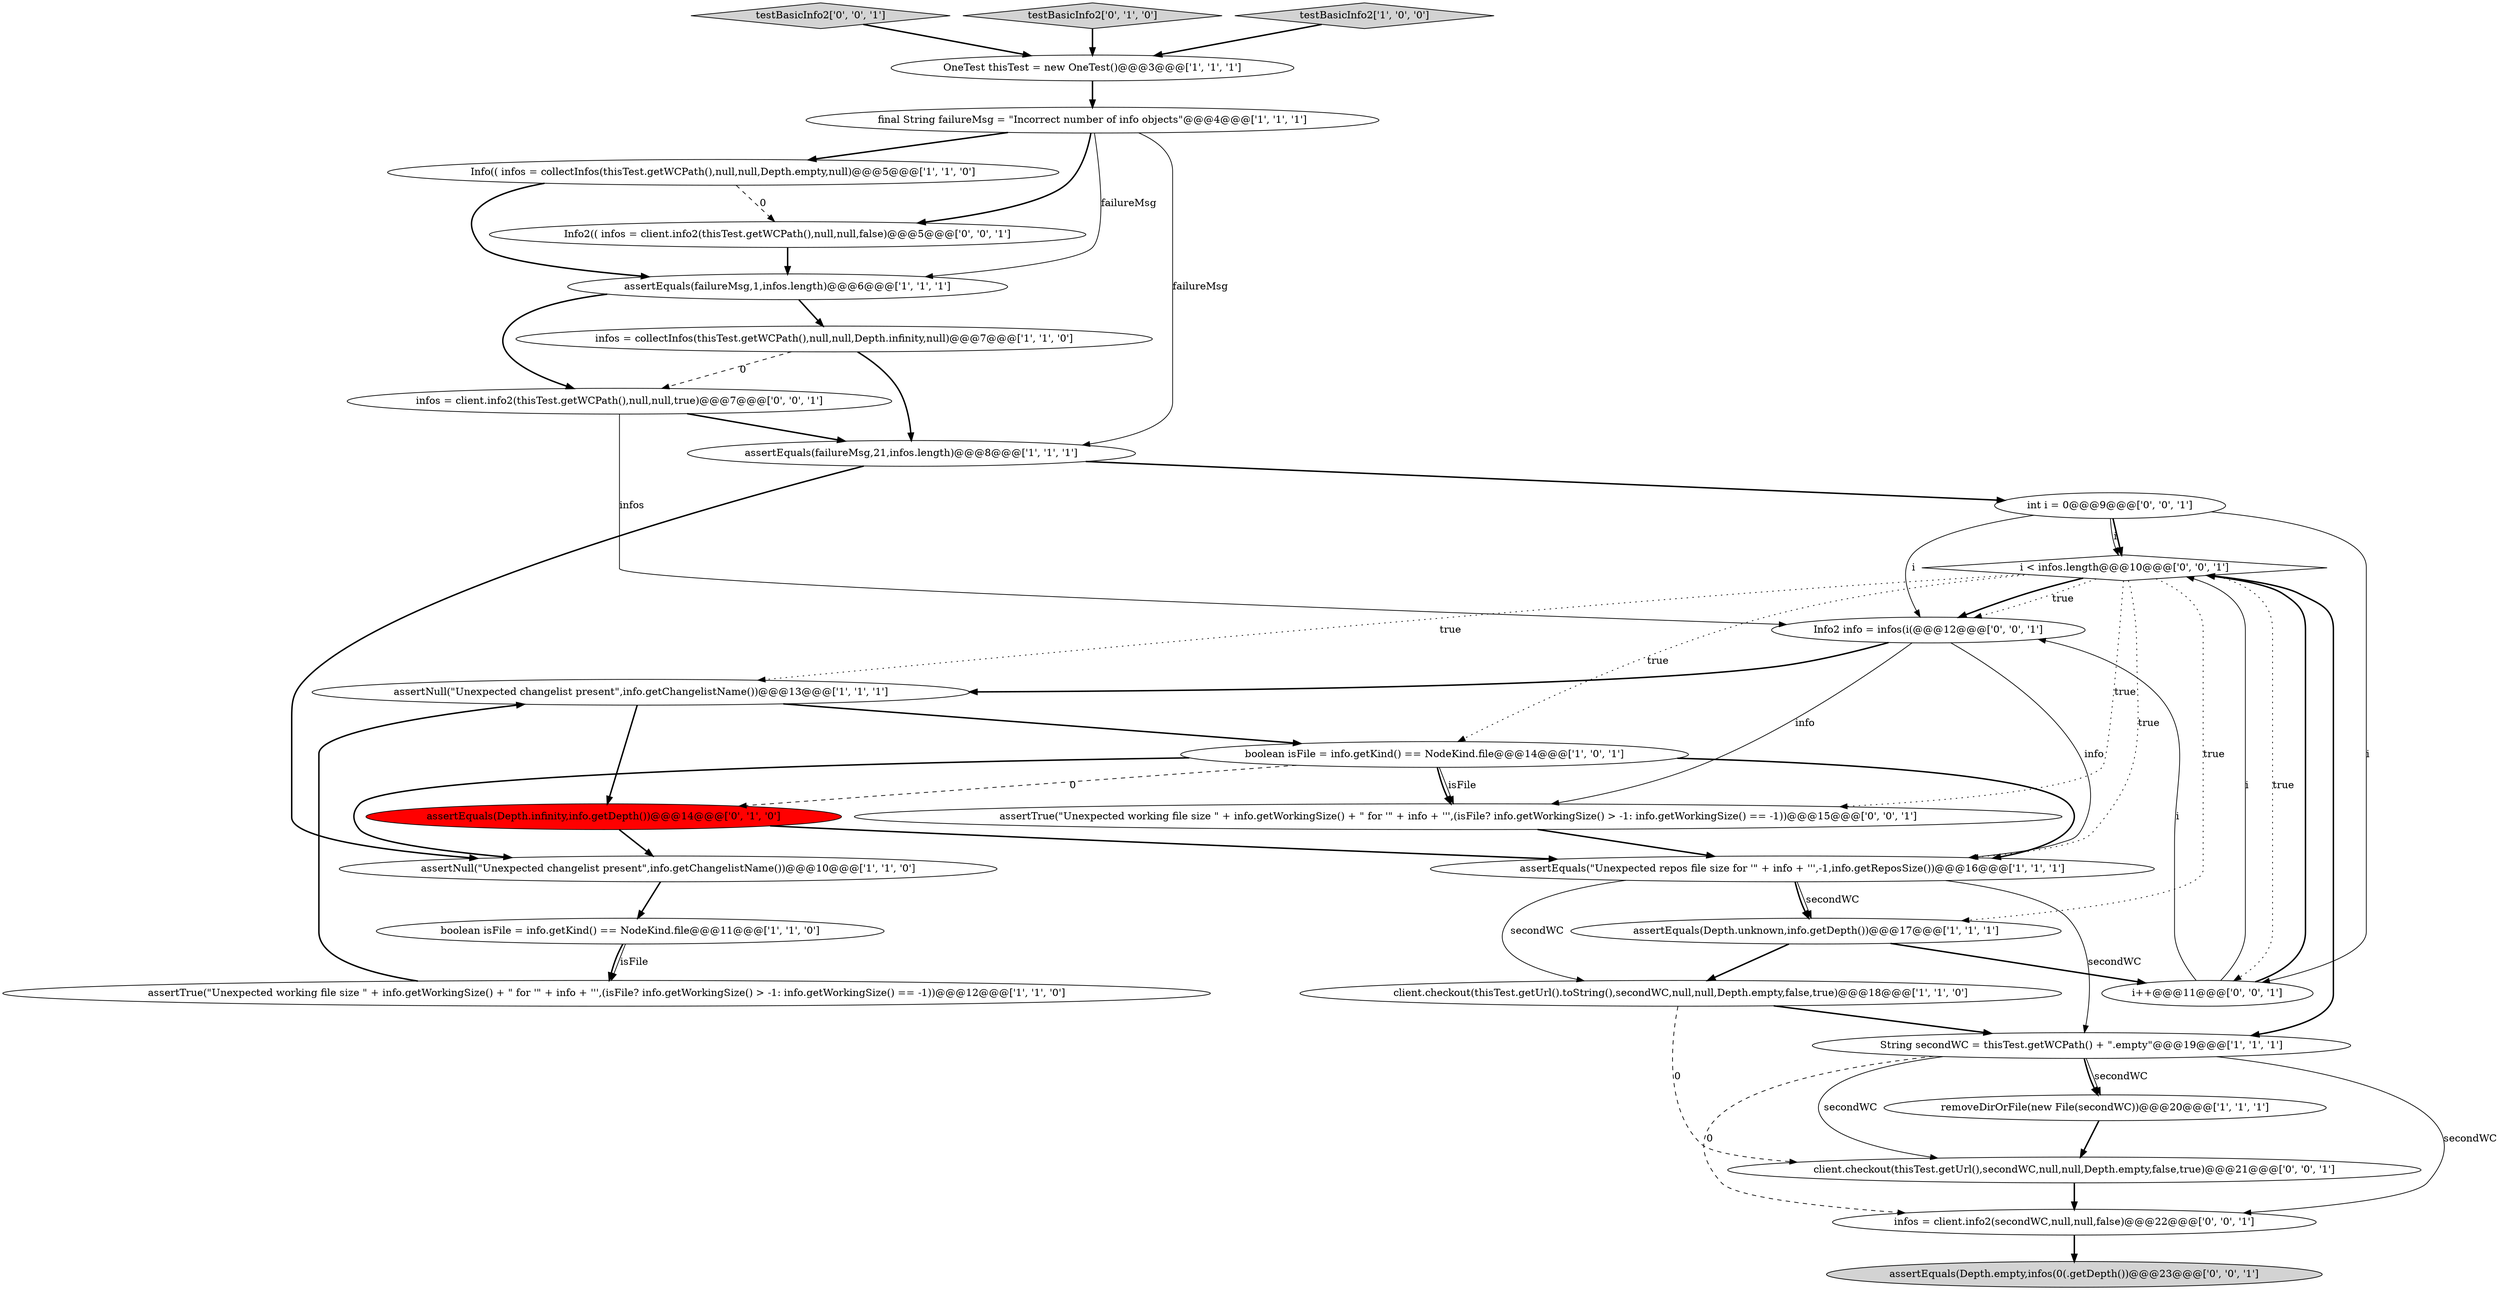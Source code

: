 digraph {
4 [style = filled, label = "client.checkout(thisTest.getUrl().toString(),secondWC,null,null,Depth.empty,false,true)@@@18@@@['1', '1', '0']", fillcolor = white, shape = ellipse image = "AAA0AAABBB1BBB"];
8 [style = filled, label = "assertEquals(failureMsg,21,infos.length)@@@8@@@['1', '1', '1']", fillcolor = white, shape = ellipse image = "AAA0AAABBB1BBB"];
29 [style = filled, label = "Info2 info = infos(i(@@@12@@@['0', '0', '1']", fillcolor = white, shape = ellipse image = "AAA0AAABBB3BBB"];
3 [style = filled, label = "assertEquals(Depth.unknown,info.getDepth())@@@17@@@['1', '1', '1']", fillcolor = white, shape = ellipse image = "AAA0AAABBB1BBB"];
16 [style = filled, label = "assertTrue(\"Unexpected working file size \" + info.getWorkingSize() + \" for '\" + info + ''',(isFile? info.getWorkingSize() > -1: info.getWorkingSize() == -1))@@@12@@@['1', '1', '0']", fillcolor = white, shape = ellipse image = "AAA0AAABBB1BBB"];
1 [style = filled, label = "assertNull(\"Unexpected changelist present\",info.getChangelistName())@@@10@@@['1', '1', '0']", fillcolor = white, shape = ellipse image = "AAA0AAABBB1BBB"];
7 [style = filled, label = "infos = collectInfos(thisTest.getWCPath(),null,null,Depth.infinity,null)@@@7@@@['1', '1', '0']", fillcolor = white, shape = ellipse image = "AAA0AAABBB1BBB"];
13 [style = filled, label = "final String failureMsg = \"Incorrect number of info objects\"@@@4@@@['1', '1', '1']", fillcolor = white, shape = ellipse image = "AAA0AAABBB1BBB"];
0 [style = filled, label = "removeDirOrFile(new File(secondWC))@@@20@@@['1', '1', '1']", fillcolor = white, shape = ellipse image = "AAA0AAABBB1BBB"];
10 [style = filled, label = "boolean isFile = info.getKind() == NodeKind.file@@@14@@@['1', '0', '1']", fillcolor = white, shape = ellipse image = "AAA0AAABBB1BBB"];
27 [style = filled, label = "testBasicInfo2['0', '0', '1']", fillcolor = lightgray, shape = diamond image = "AAA0AAABBB3BBB"];
18 [style = filled, label = "assertEquals(Depth.infinity,info.getDepth())@@@14@@@['0', '1', '0']", fillcolor = red, shape = ellipse image = "AAA1AAABBB2BBB"];
23 [style = filled, label = "i < infos.length@@@10@@@['0', '0', '1']", fillcolor = white, shape = diamond image = "AAA0AAABBB3BBB"];
28 [style = filled, label = "infos = client.info2(thisTest.getWCPath(),null,null,true)@@@7@@@['0', '0', '1']", fillcolor = white, shape = ellipse image = "AAA0AAABBB3BBB"];
5 [style = filled, label = "boolean isFile = info.getKind() == NodeKind.file@@@11@@@['1', '1', '0']", fillcolor = white, shape = ellipse image = "AAA0AAABBB1BBB"];
26 [style = filled, label = "infos = client.info2(secondWC,null,null,false)@@@22@@@['0', '0', '1']", fillcolor = white, shape = ellipse image = "AAA0AAABBB3BBB"];
17 [style = filled, label = "testBasicInfo2['0', '1', '0']", fillcolor = lightgray, shape = diamond image = "AAA0AAABBB2BBB"];
12 [style = filled, label = "testBasicInfo2['1', '0', '0']", fillcolor = lightgray, shape = diamond image = "AAA0AAABBB1BBB"];
20 [style = filled, label = "int i = 0@@@9@@@['0', '0', '1']", fillcolor = white, shape = ellipse image = "AAA0AAABBB3BBB"];
14 [style = filled, label = "Info(( infos = collectInfos(thisTest.getWCPath(),null,null,Depth.empty,null)@@@5@@@['1', '1', '0']", fillcolor = white, shape = ellipse image = "AAA0AAABBB1BBB"];
2 [style = filled, label = "String secondWC = thisTest.getWCPath() + \".empty\"@@@19@@@['1', '1', '1']", fillcolor = white, shape = ellipse image = "AAA0AAABBB1BBB"];
25 [style = filled, label = "i++@@@11@@@['0', '0', '1']", fillcolor = white, shape = ellipse image = "AAA0AAABBB3BBB"];
19 [style = filled, label = "assertEquals(Depth.empty,infos(0(.getDepth())@@@23@@@['0', '0', '1']", fillcolor = lightgray, shape = ellipse image = "AAA0AAABBB3BBB"];
22 [style = filled, label = "assertTrue(\"Unexpected working file size \" + info.getWorkingSize() + \" for '\" + info + ''',(isFile? info.getWorkingSize() > -1: info.getWorkingSize() == -1))@@@15@@@['0', '0', '1']", fillcolor = white, shape = ellipse image = "AAA0AAABBB3BBB"];
15 [style = filled, label = "OneTest thisTest = new OneTest()@@@3@@@['1', '1', '1']", fillcolor = white, shape = ellipse image = "AAA0AAABBB1BBB"];
21 [style = filled, label = "Info2(( infos = client.info2(thisTest.getWCPath(),null,null,false)@@@5@@@['0', '0', '1']", fillcolor = white, shape = ellipse image = "AAA0AAABBB3BBB"];
24 [style = filled, label = "client.checkout(thisTest.getUrl(),secondWC,null,null,Depth.empty,false,true)@@@21@@@['0', '0', '1']", fillcolor = white, shape = ellipse image = "AAA0AAABBB3BBB"];
11 [style = filled, label = "assertEquals(\"Unexpected repos file size for '\" + info + ''',-1,info.getReposSize())@@@16@@@['1', '1', '1']", fillcolor = white, shape = ellipse image = "AAA0AAABBB1BBB"];
6 [style = filled, label = "assertEquals(failureMsg,1,infos.length)@@@6@@@['1', '1', '1']", fillcolor = white, shape = ellipse image = "AAA0AAABBB1BBB"];
9 [style = filled, label = "assertNull(\"Unexpected changelist present\",info.getChangelistName())@@@13@@@['1', '1', '1']", fillcolor = white, shape = ellipse image = "AAA0AAABBB1BBB"];
1->5 [style = bold, label=""];
10->22 [style = bold, label=""];
13->8 [style = solid, label="failureMsg"];
15->13 [style = bold, label=""];
2->26 [style = solid, label="secondWC"];
2->24 [style = solid, label="secondWC"];
21->6 [style = bold, label=""];
23->22 [style = dotted, label="true"];
25->23 [style = bold, label=""];
3->25 [style = bold, label=""];
18->11 [style = bold, label=""];
29->9 [style = bold, label=""];
12->15 [style = bold, label=""];
10->22 [style = solid, label="isFile"];
29->11 [style = solid, label="info"];
4->2 [style = bold, label=""];
9->10 [style = bold, label=""];
26->19 [style = bold, label=""];
7->8 [style = bold, label=""];
20->29 [style = solid, label="i"];
3->4 [style = bold, label=""];
27->15 [style = bold, label=""];
28->29 [style = solid, label="infos"];
25->29 [style = solid, label="i"];
23->9 [style = dotted, label="true"];
10->18 [style = dashed, label="0"];
11->3 [style = solid, label="secondWC"];
5->16 [style = bold, label=""];
23->29 [style = bold, label=""];
8->1 [style = bold, label=""];
24->26 [style = bold, label=""];
2->0 [style = bold, label=""];
23->10 [style = dotted, label="true"];
9->18 [style = bold, label=""];
8->20 [style = bold, label=""];
20->23 [style = bold, label=""];
18->1 [style = bold, label=""];
11->3 [style = bold, label=""];
20->23 [style = solid, label="i"];
2->0 [style = solid, label="secondWC"];
7->28 [style = dashed, label="0"];
0->24 [style = bold, label=""];
28->8 [style = bold, label=""];
23->11 [style = dotted, label="true"];
17->15 [style = bold, label=""];
23->3 [style = dotted, label="true"];
29->22 [style = solid, label="info"];
20->25 [style = solid, label="i"];
14->21 [style = dashed, label="0"];
11->4 [style = solid, label="secondWC"];
23->2 [style = bold, label=""];
4->24 [style = dashed, label="0"];
11->2 [style = solid, label="secondWC"];
6->7 [style = bold, label=""];
23->29 [style = dotted, label="true"];
10->1 [style = bold, label=""];
13->21 [style = bold, label=""];
2->26 [style = dashed, label="0"];
13->14 [style = bold, label=""];
25->23 [style = solid, label="i"];
14->6 [style = bold, label=""];
16->9 [style = bold, label=""];
22->11 [style = bold, label=""];
23->25 [style = dotted, label="true"];
6->28 [style = bold, label=""];
13->6 [style = solid, label="failureMsg"];
10->11 [style = bold, label=""];
5->16 [style = solid, label="isFile"];
}
